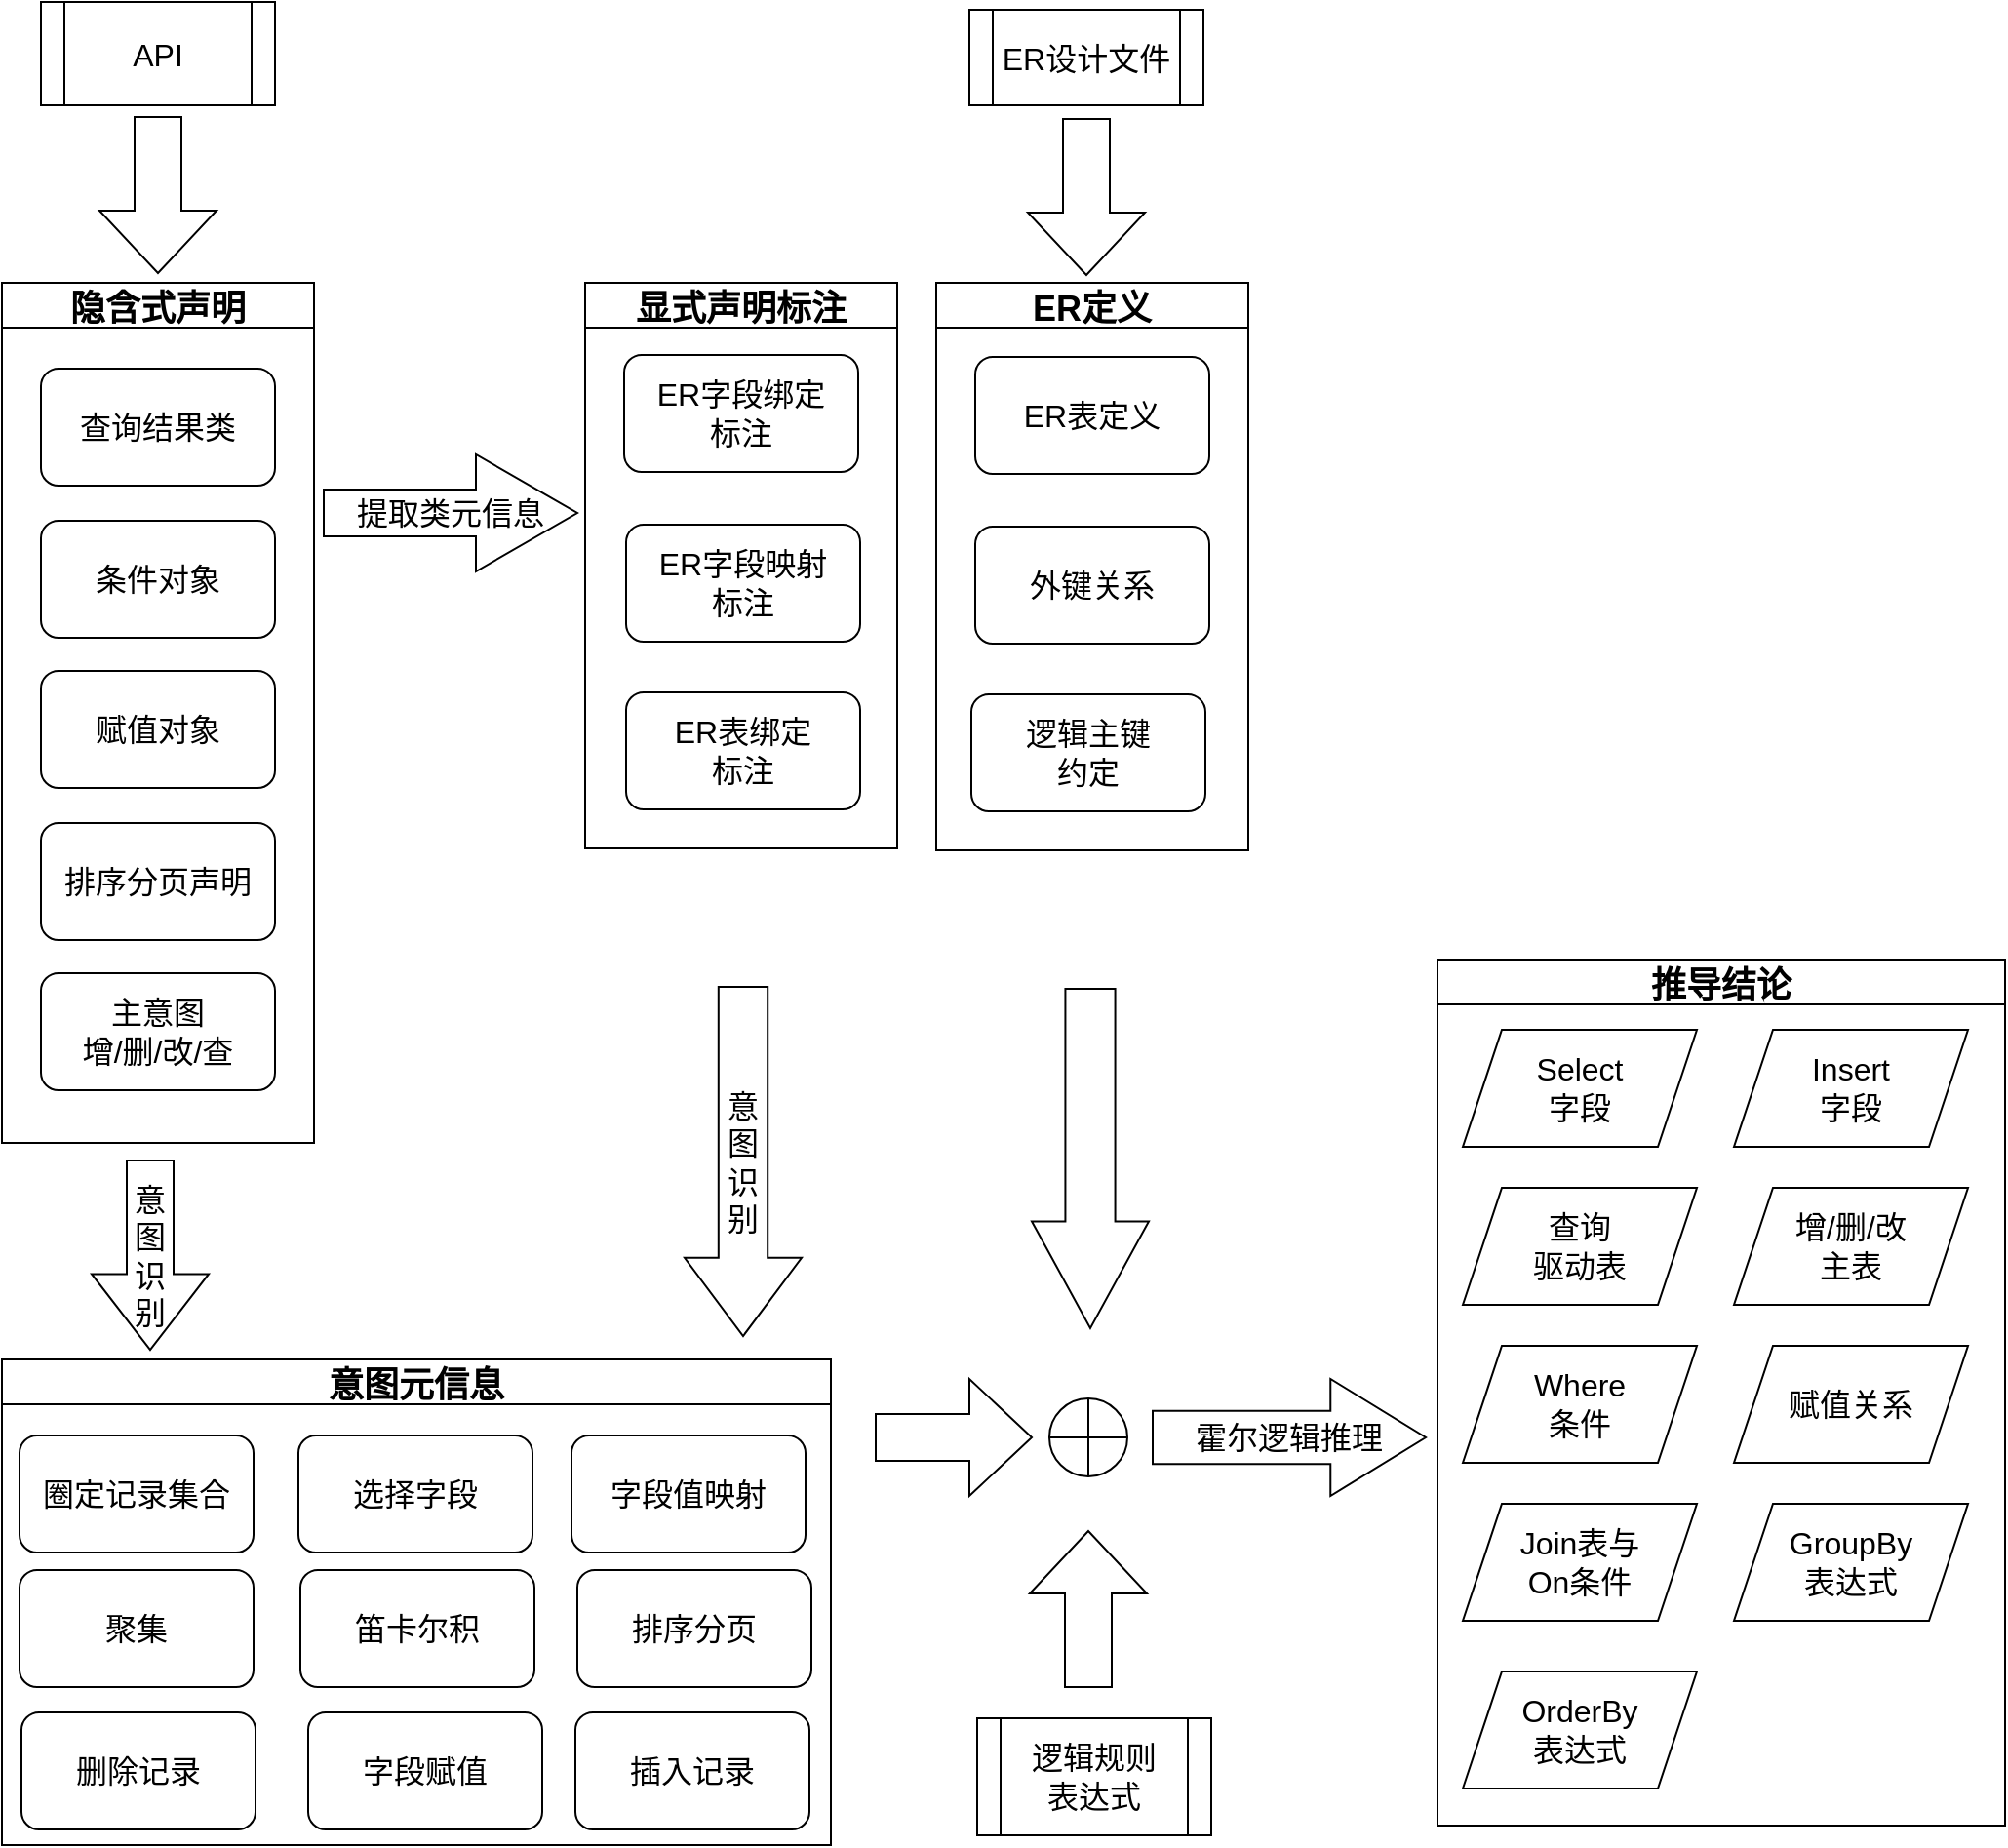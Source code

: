 <mxfile version="20.5.1" type="github">
  <diagram name="推导原理示意图" id="5d7acffa-a066-3a61-03fe-96351882024d">
    <mxGraphModel dx="1414" dy="984" grid="0" gridSize="10" guides="0" tooltips="1" connect="1" arrows="1" fold="1" page="1" pageScale="1" pageWidth="1100" pageHeight="850" background="#ffffff" math="0" shadow="0">
      <root>
        <mxCell id="0" />
        <mxCell id="1" parent="0" />
        <mxCell id="6CtU652WKUI4UOQ74HAb-1" value="条件对象" style="rounded=1;whiteSpace=wrap;html=1;fontSize=16;" parent="1" vertex="1">
          <mxGeometry x="40" y="272" width="120" height="60" as="geometry" />
        </mxCell>
        <mxCell id="6CtU652WKUI4UOQ74HAb-4" value="赋值对象" style="rounded=1;whiteSpace=wrap;html=1;fontSize=16;" parent="1" vertex="1">
          <mxGeometry x="40" y="349" width="120" height="60" as="geometry" />
        </mxCell>
        <mxCell id="6CtU652WKUI4UOQ74HAb-5" value="排序分页声明" style="rounded=1;whiteSpace=wrap;html=1;fontSize=16;" parent="1" vertex="1">
          <mxGeometry x="40" y="427" width="120" height="60" as="geometry" />
        </mxCell>
        <mxCell id="6CtU652WKUI4UOQ74HAb-6" value="主意图&lt;br style=&quot;font-size: 16px;&quot;&gt;增/删/改/查" style="rounded=1;whiteSpace=wrap;html=1;fontSize=16;" parent="1" vertex="1">
          <mxGeometry x="40" y="504" width="120" height="60" as="geometry" />
        </mxCell>
        <mxCell id="6CtU652WKUI4UOQ74HAb-7" value="API" style="shape=process;whiteSpace=wrap;html=1;backgroundOutline=1;fontSize=16;" parent="1" vertex="1">
          <mxGeometry x="40" y="6" width="120" height="53" as="geometry" />
        </mxCell>
        <mxCell id="6CtU652WKUI4UOQ74HAb-8" value="" style="shape=singleArrow;whiteSpace=wrap;html=1;arrowWidth=0.4;arrowSize=0.4;direction=south;fontSize=16;" parent="1" vertex="1">
          <mxGeometry x="70" y="65" width="60" height="80" as="geometry" />
        </mxCell>
        <mxCell id="6CtU652WKUI4UOQ74HAb-10" value="提取类元信息" style="shape=singleArrow;whiteSpace=wrap;html=1;arrowWidth=0.4;arrowSize=0.4;fontSize=16;" parent="1" vertex="1">
          <mxGeometry x="185" y="238" width="130" height="60" as="geometry" />
        </mxCell>
        <mxCell id="6CtU652WKUI4UOQ74HAb-12" value="ER设计文件" style="shape=process;whiteSpace=wrap;html=1;backgroundOutline=1;fontSize=16;" parent="1" vertex="1">
          <mxGeometry x="516" y="10" width="120" height="49" as="geometry" />
        </mxCell>
        <mxCell id="6CtU652WKUI4UOQ74HAb-19" value="查询结果类" style="rounded=1;whiteSpace=wrap;html=1;fontSize=16;" parent="1" vertex="1">
          <mxGeometry x="40" y="194" width="120" height="60" as="geometry" />
        </mxCell>
        <mxCell id="6CtU652WKUI4UOQ74HAb-35" value="隐含式声明" style="swimlane;fontSize=18;" parent="1" vertex="1">
          <mxGeometry x="20" y="150" width="160" height="441" as="geometry" />
        </mxCell>
        <mxCell id="6CtU652WKUI4UOQ74HAb-37" value="显式声明标注" style="swimlane;fontSize=18;" parent="1" vertex="1">
          <mxGeometry x="319" y="150" width="160" height="290" as="geometry" />
        </mxCell>
        <mxCell id="6CtU652WKUI4UOQ74HAb-38" value="ER表绑定&lt;br&gt;标注" style="rounded=1;whiteSpace=wrap;html=1;fontSize=16;" parent="6CtU652WKUI4UOQ74HAb-37" vertex="1">
          <mxGeometry x="21" y="210" width="120" height="60" as="geometry" />
        </mxCell>
        <mxCell id="6CtU652WKUI4UOQ74HAb-36" value="ER字段映射&lt;br&gt;标注" style="rounded=1;whiteSpace=wrap;html=1;fontSize=16;" parent="6CtU652WKUI4UOQ74HAb-37" vertex="1">
          <mxGeometry x="21" y="124" width="120" height="60" as="geometry" />
        </mxCell>
        <mxCell id="6CtU652WKUI4UOQ74HAb-11" value="ER字段绑定&lt;br&gt;标注" style="rounded=1;whiteSpace=wrap;html=1;fontSize=16;" parent="6CtU652WKUI4UOQ74HAb-37" vertex="1">
          <mxGeometry x="20" y="37" width="120" height="60" as="geometry" />
        </mxCell>
        <mxCell id="6CtU652WKUI4UOQ74HAb-39" value="意&lt;br&gt;图&lt;br&gt;识&lt;br&gt;别" style="shape=singleArrow;whiteSpace=wrap;html=1;arrowWidth=0.42;arrowSize=0.224;direction=south;fontSize=16;" parent="1" vertex="1">
          <mxGeometry x="370" y="511" width="60" height="179" as="geometry" />
        </mxCell>
        <mxCell id="6CtU652WKUI4UOQ74HAb-40" value="" style="shape=orEllipse;perimeter=ellipsePerimeter;whiteSpace=wrap;html=1;backgroundOutline=1;fontSize=16;" parent="1" vertex="1">
          <mxGeometry x="557" y="722" width="40" height="40" as="geometry" />
        </mxCell>
        <mxCell id="6CtU652WKUI4UOQ74HAb-41" value="推导结论" style="swimlane;fontSize=18;" parent="1" vertex="1">
          <mxGeometry x="756" y="497" width="291" height="444" as="geometry" />
        </mxCell>
        <mxCell id="6CtU652WKUI4UOQ74HAb-23" value="Insert&lt;br&gt;字段" style="shape=parallelogram;perimeter=parallelogramPerimeter;whiteSpace=wrap;html=1;fixedSize=1;fontSize=16;" parent="6CtU652WKUI4UOQ74HAb-41" vertex="1">
          <mxGeometry x="152" y="36" width="120" height="60" as="geometry" />
        </mxCell>
        <mxCell id="6CtU652WKUI4UOQ74HAb-27" value="赋值关系" style="shape=parallelogram;perimeter=parallelogramPerimeter;whiteSpace=wrap;html=1;fixedSize=1;fontSize=16;" parent="6CtU652WKUI4UOQ74HAb-41" vertex="1">
          <mxGeometry x="152" y="198" width="120" height="60" as="geometry" />
        </mxCell>
        <mxCell id="6CtU652WKUI4UOQ74HAb-24" value="增/删/改&lt;br&gt;主表" style="shape=parallelogram;perimeter=parallelogramPerimeter;whiteSpace=wrap;html=1;fixedSize=1;fontSize=16;" parent="6CtU652WKUI4UOQ74HAb-41" vertex="1">
          <mxGeometry x="152" y="117" width="120" height="60" as="geometry" />
        </mxCell>
        <mxCell id="6CtU652WKUI4UOQ74HAb-21" value="Join表与&lt;br&gt;On条件" style="shape=parallelogram;perimeter=parallelogramPerimeter;whiteSpace=wrap;html=1;fixedSize=1;fontSize=16;" parent="6CtU652WKUI4UOQ74HAb-41" vertex="1">
          <mxGeometry x="13" y="279" width="120" height="60" as="geometry" />
        </mxCell>
        <mxCell id="6CtU652WKUI4UOQ74HAb-22" value="Where&lt;br&gt;条件" style="shape=parallelogram;perimeter=parallelogramPerimeter;whiteSpace=wrap;html=1;fixedSize=1;fontSize=16;" parent="6CtU652WKUI4UOQ74HAb-41" vertex="1">
          <mxGeometry x="13" y="198" width="120" height="60" as="geometry" />
        </mxCell>
        <mxCell id="6CtU652WKUI4UOQ74HAb-25" value="OrderBy&lt;br&gt;表达式" style="shape=parallelogram;perimeter=parallelogramPerimeter;whiteSpace=wrap;html=1;fixedSize=1;fontSize=16;" parent="6CtU652WKUI4UOQ74HAb-41" vertex="1">
          <mxGeometry x="13" y="365" width="120" height="60" as="geometry" />
        </mxCell>
        <mxCell id="6CtU652WKUI4UOQ74HAb-26" value="GroupBy&lt;br&gt;表达式" style="shape=parallelogram;perimeter=parallelogramPerimeter;whiteSpace=wrap;html=1;fixedSize=1;fontSize=16;" parent="6CtU652WKUI4UOQ74HAb-41" vertex="1">
          <mxGeometry x="152" y="279" width="120" height="60" as="geometry" />
        </mxCell>
        <mxCell id="6CtU652WKUI4UOQ74HAb-18" value="Select&lt;br&gt;字段" style="shape=parallelogram;perimeter=parallelogramPerimeter;whiteSpace=wrap;html=1;fixedSize=1;fontSize=16;" parent="6CtU652WKUI4UOQ74HAb-41" vertex="1">
          <mxGeometry x="13" y="36" width="120" height="60" as="geometry" />
        </mxCell>
        <mxCell id="6CtU652WKUI4UOQ74HAb-20" value="查询&lt;br&gt;驱动表" style="shape=parallelogram;perimeter=parallelogramPerimeter;whiteSpace=wrap;html=1;fixedSize=1;fontSize=16;" parent="6CtU652WKUI4UOQ74HAb-41" vertex="1">
          <mxGeometry x="13" y="117" width="120" height="60" as="geometry" />
        </mxCell>
        <mxCell id="6CtU652WKUI4UOQ74HAb-44" value="意图元信息" style="swimlane;fontSize=18;startSize=23;" parent="1" vertex="1">
          <mxGeometry x="20" y="702" width="425" height="249" as="geometry" />
        </mxCell>
        <mxCell id="E0FslXfQPX47TbM4qjnE-1" value="选择字段" style="rounded=1;whiteSpace=wrap;html=1;fontSize=16;" vertex="1" parent="6CtU652WKUI4UOQ74HAb-44">
          <mxGeometry x="152" y="39" width="120" height="60" as="geometry" />
        </mxCell>
        <mxCell id="E0FslXfQPX47TbM4qjnE-2" value="圈定记录集合" style="rounded=1;whiteSpace=wrap;html=1;fontSize=16;" vertex="1" parent="6CtU652WKUI4UOQ74HAb-44">
          <mxGeometry x="9" y="39" width="120" height="60" as="geometry" />
        </mxCell>
        <mxCell id="E0FslXfQPX47TbM4qjnE-6" value="字段值映射" style="rounded=1;whiteSpace=wrap;html=1;fontSize=16;" vertex="1" parent="6CtU652WKUI4UOQ74HAb-44">
          <mxGeometry x="292" y="39" width="120" height="60" as="geometry" />
        </mxCell>
        <mxCell id="6CtU652WKUI4UOQ74HAb-32" value="聚集" style="rounded=1;whiteSpace=wrap;html=1;fontSize=16;" parent="6CtU652WKUI4UOQ74HAb-44" vertex="1">
          <mxGeometry x="9" y="108" width="120" height="60" as="geometry" />
        </mxCell>
        <mxCell id="E0FslXfQPX47TbM4qjnE-3" value="排序分页" style="rounded=1;whiteSpace=wrap;html=1;fontSize=16;" vertex="1" parent="6CtU652WKUI4UOQ74HAb-44">
          <mxGeometry x="295" y="108" width="120" height="60" as="geometry" />
        </mxCell>
        <mxCell id="E0FslXfQPX47TbM4qjnE-9" value="笛卡尔积" style="rounded=1;whiteSpace=wrap;html=1;fontSize=16;" vertex="1" parent="6CtU652WKUI4UOQ74HAb-44">
          <mxGeometry x="153" y="108" width="120" height="60" as="geometry" />
        </mxCell>
        <mxCell id="E0FslXfQPX47TbM4qjnE-4" value="字段赋值" style="rounded=1;whiteSpace=wrap;html=1;fontSize=16;" vertex="1" parent="6CtU652WKUI4UOQ74HAb-44">
          <mxGeometry x="157" y="181" width="120" height="60" as="geometry" />
        </mxCell>
        <mxCell id="E0FslXfQPX47TbM4qjnE-5" value="删除记录" style="rounded=1;whiteSpace=wrap;html=1;fontSize=16;" vertex="1" parent="6CtU652WKUI4UOQ74HAb-44">
          <mxGeometry x="10" y="181" width="120" height="60" as="geometry" />
        </mxCell>
        <mxCell id="E0FslXfQPX47TbM4qjnE-8" value="插入记录" style="rounded=1;whiteSpace=wrap;html=1;fontSize=16;" vertex="1" parent="6CtU652WKUI4UOQ74HAb-44">
          <mxGeometry x="294" y="181" width="120" height="60" as="geometry" />
        </mxCell>
        <mxCell id="6CtU652WKUI4UOQ74HAb-45" value="ER定义" style="swimlane;fontSize=18;" parent="1" vertex="1">
          <mxGeometry x="499" y="150" width="160" height="291" as="geometry" />
        </mxCell>
        <mxCell id="6CtU652WKUI4UOQ74HAb-14" value="外键关系" style="rounded=1;whiteSpace=wrap;html=1;fontSize=16;" parent="6CtU652WKUI4UOQ74HAb-45" vertex="1">
          <mxGeometry x="20" y="125" width="120" height="60" as="geometry" />
        </mxCell>
        <mxCell id="6CtU652WKUI4UOQ74HAb-15" value="逻辑主键&lt;br&gt;约定" style="rounded=1;whiteSpace=wrap;html=1;fontSize=16;" parent="6CtU652WKUI4UOQ74HAb-45" vertex="1">
          <mxGeometry x="18" y="211" width="120" height="60" as="geometry" />
        </mxCell>
        <mxCell id="6CtU652WKUI4UOQ74HAb-13" value="ER表定义" style="rounded=1;whiteSpace=wrap;html=1;fontSize=16;" parent="6CtU652WKUI4UOQ74HAb-45" vertex="1">
          <mxGeometry x="20" y="38" width="120" height="60" as="geometry" />
        </mxCell>
        <mxCell id="6CtU652WKUI4UOQ74HAb-47" value="" style="shape=singleArrow;whiteSpace=wrap;html=1;arrowWidth=0.426;arrowSize=0.315;direction=south;fontSize=16;" parent="1" vertex="1">
          <mxGeometry x="548" y="512" width="60" height="174" as="geometry" />
        </mxCell>
        <mxCell id="6CtU652WKUI4UOQ74HAb-48" value="意&lt;br&gt;图&lt;br&gt;识&lt;br&gt;别" style="shape=singleArrow;whiteSpace=wrap;html=1;arrowWidth=0.4;arrowSize=0.4;direction=south;fontSize=16;" parent="1" vertex="1">
          <mxGeometry x="66" y="600" width="60" height="97" as="geometry" />
        </mxCell>
        <mxCell id="6CtU652WKUI4UOQ74HAb-50" value="" style="shape=singleArrow;whiteSpace=wrap;html=1;arrowWidth=0.4;arrowSize=0.4;direction=north;fontSize=16;" parent="1" vertex="1">
          <mxGeometry x="547" y="790" width="60" height="80" as="geometry" />
        </mxCell>
        <mxCell id="6CtU652WKUI4UOQ74HAb-51" value="霍尔逻辑推理" style="shape=singleArrow;whiteSpace=wrap;html=1;arrowWidth=0.454;arrowSize=0.349;direction=east;fontSize=16;" parent="1" vertex="1">
          <mxGeometry x="610" y="712" width="140" height="60" as="geometry" />
        </mxCell>
        <mxCell id="6CtU652WKUI4UOQ74HAb-52" value="逻辑规则&lt;br&gt;表达式" style="shape=process;whiteSpace=wrap;html=1;backgroundOutline=1;fontSize=16;" parent="1" vertex="1">
          <mxGeometry x="520" y="886" width="120" height="60" as="geometry" />
        </mxCell>
        <mxCell id="6CtU652WKUI4UOQ74HAb-53" value="" style="shape=singleArrow;whiteSpace=wrap;html=1;arrowWidth=0.4;arrowSize=0.4;direction=east;fontSize=16;" parent="1" vertex="1">
          <mxGeometry x="468" y="712" width="80" height="60" as="geometry" />
        </mxCell>
        <mxCell id="6CtU652WKUI4UOQ74HAb-55" value="" style="shape=singleArrow;whiteSpace=wrap;html=1;arrowWidth=0.4;arrowSize=0.4;direction=south;fontSize=16;" parent="1" vertex="1">
          <mxGeometry x="546" y="66" width="60" height="80" as="geometry" />
        </mxCell>
      </root>
    </mxGraphModel>
  </diagram>
</mxfile>
